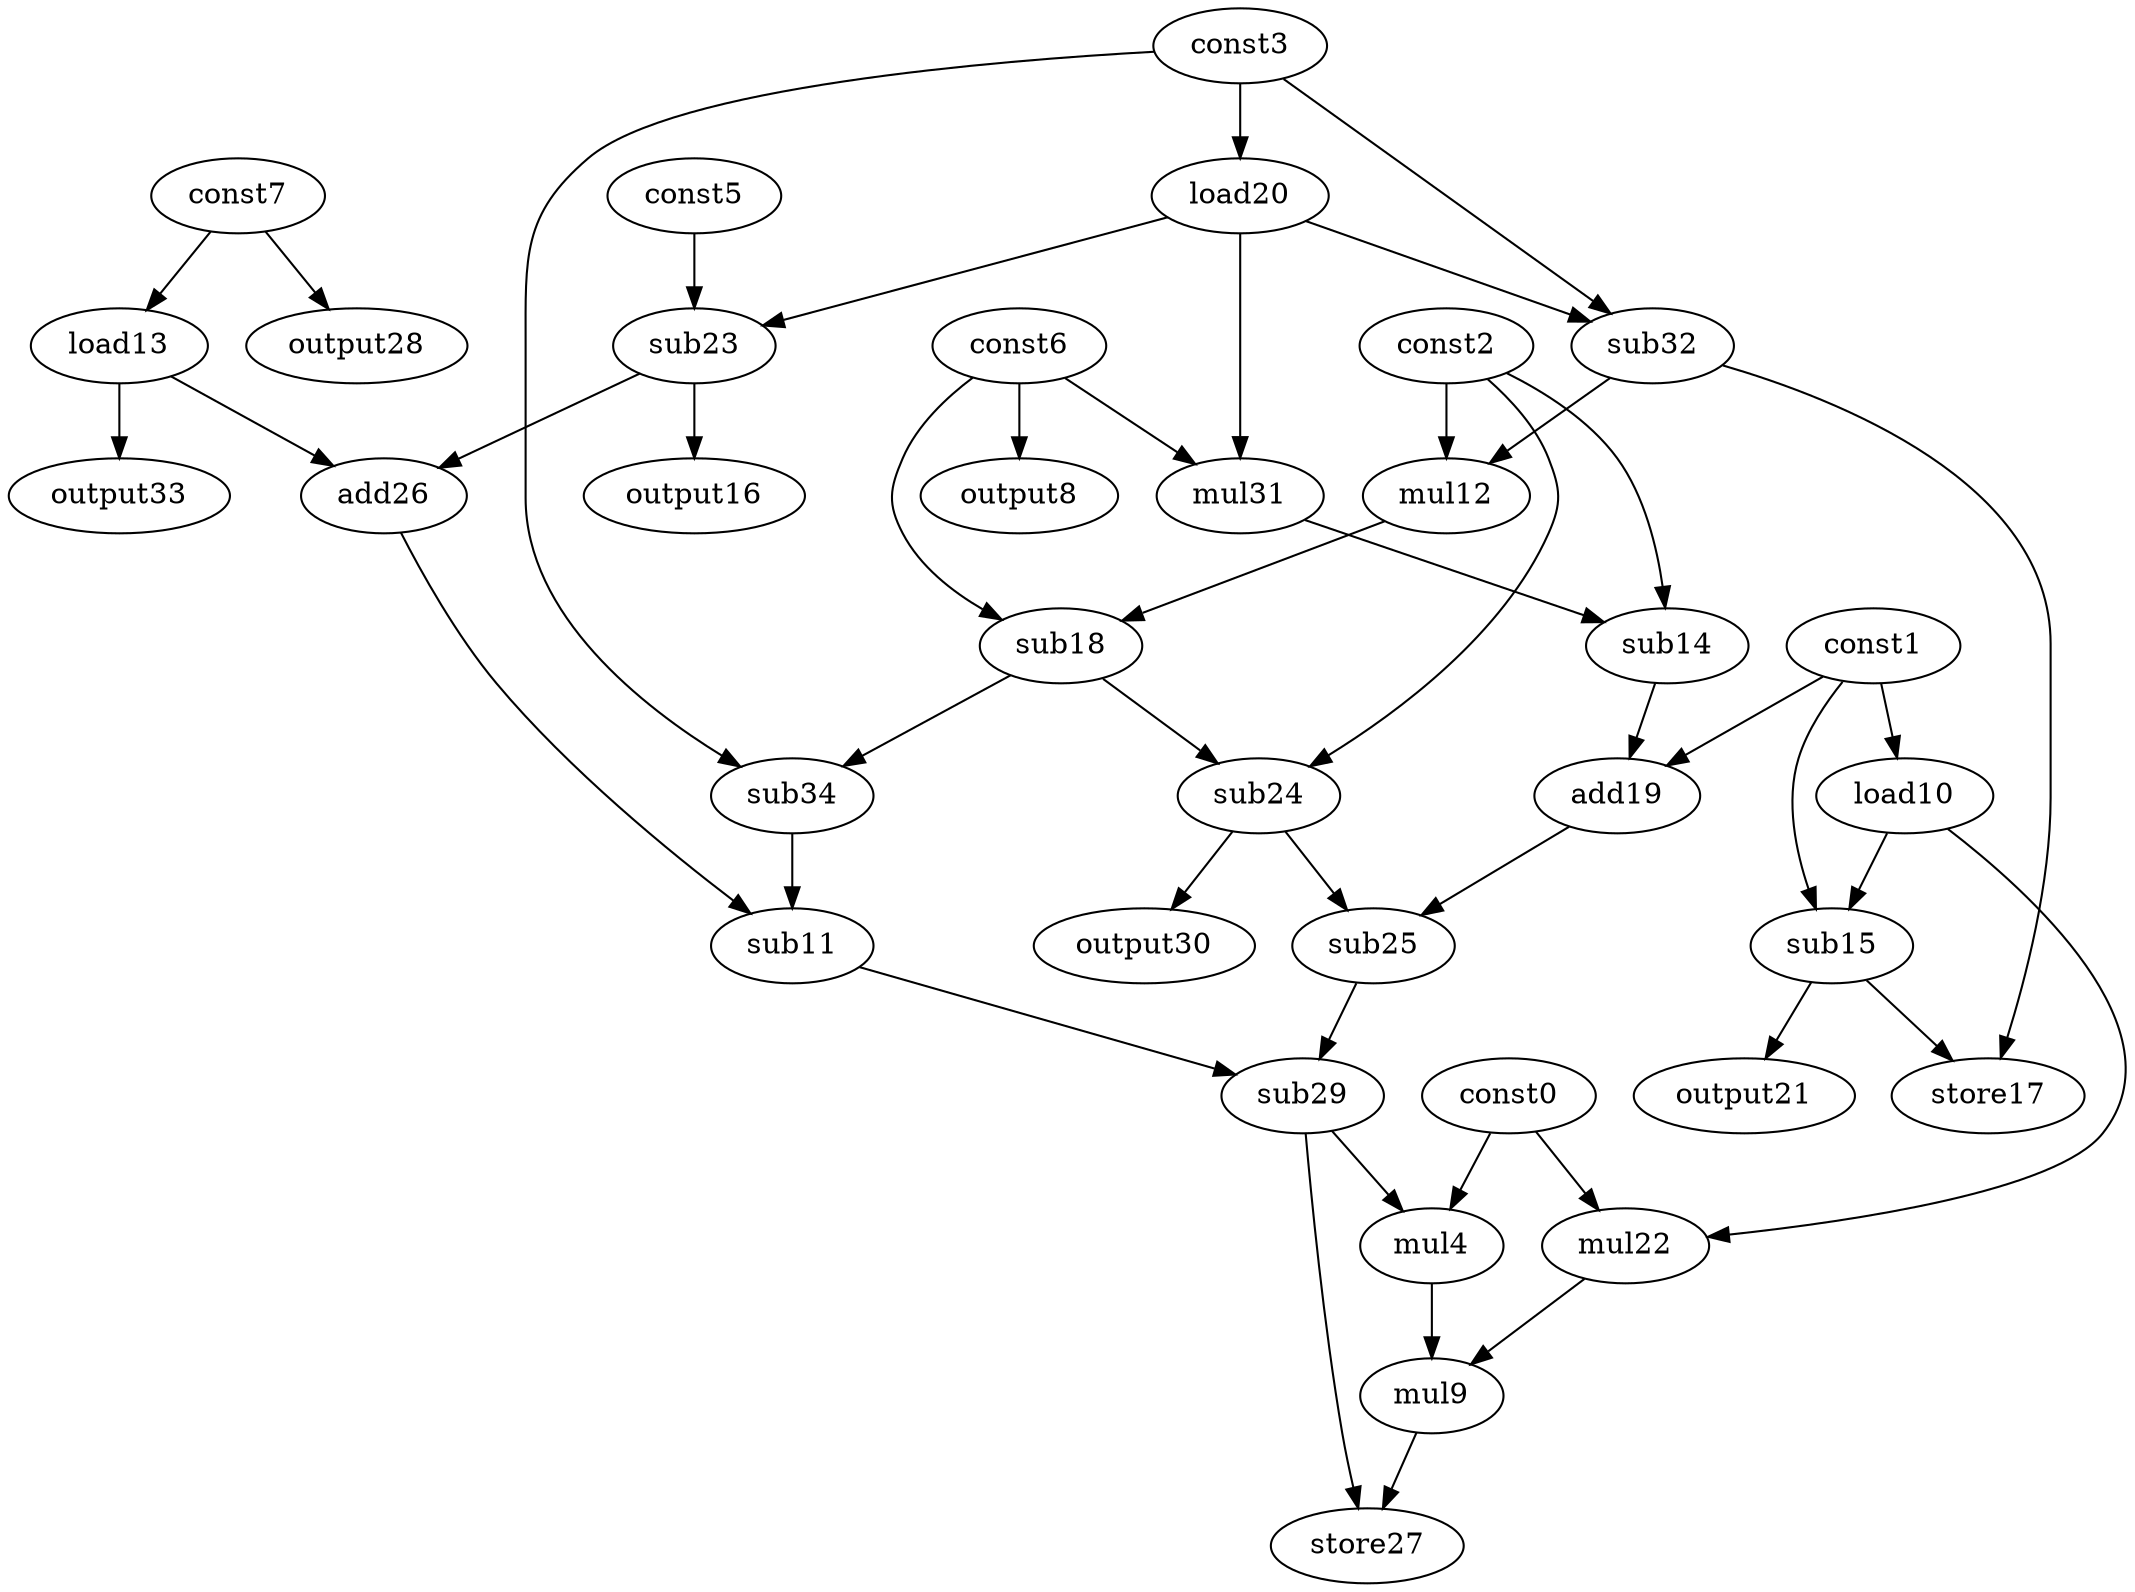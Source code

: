 digraph G { 
const0[opcode=const]; 
const1[opcode=const]; 
const2[opcode=const]; 
const3[opcode=const]; 
mul4[opcode=mul]; 
const5[opcode=const]; 
const6[opcode=const]; 
const7[opcode=const]; 
output8[opcode=output]; 
mul9[opcode=mul]; 
load10[opcode=load]; 
sub11[opcode=sub]; 
mul12[opcode=mul]; 
load13[opcode=load]; 
sub14[opcode=sub]; 
sub15[opcode=sub]; 
output16[opcode=output]; 
store17[opcode=store]; 
sub18[opcode=sub]; 
add19[opcode=add]; 
load20[opcode=load]; 
output21[opcode=output]; 
mul22[opcode=mul]; 
sub23[opcode=sub]; 
sub24[opcode=sub]; 
sub25[opcode=sub]; 
add26[opcode=add]; 
store27[opcode=store]; 
output28[opcode=output]; 
sub29[opcode=sub]; 
output30[opcode=output]; 
mul31[opcode=mul]; 
sub32[opcode=sub]; 
output33[opcode=output]; 
sub34[opcode=sub]; 
const6->output8[operand=0];
const1->load10[operand=0];
const7->load13[operand=0];
const3->load20[operand=0];
const7->output28[operand=0];
const1->sub15[operand=0];
load10->sub15[operand=1];
const0->mul22[operand=0];
load10->mul22[operand=1];
load20->sub23[operand=0];
const5->sub23[operand=1];
load20->mul31[operand=0];
const6->mul31[operand=1];
const3->sub32[operand=0];
load20->sub32[operand=1];
load13->output33[operand=0];
sub32->mul12[operand=0];
const2->mul12[operand=1];
const2->sub14[operand=0];
mul31->sub14[operand=1];
sub23->output16[operand=0];
sub32->store17[operand=0];
sub15->store17[operand=1];
sub15->output21[operand=0];
load13->add26[operand=0];
sub23->add26[operand=1];
mul12->sub18[operand=0];
const6->sub18[operand=1];
const1->add19[operand=0];
sub14->add19[operand=1];
const2->sub24[operand=0];
sub18->sub24[operand=1];
sub18->sub34[operand=0];
const3->sub34[operand=1];
sub34->sub11[operand=0];
add26->sub11[operand=1];
sub24->sub25[operand=0];
add19->sub25[operand=1];
sub24->output30[operand=0];
sub25->sub29[operand=0];
sub11->sub29[operand=1];
const0->mul4[operand=0];
sub29->mul4[operand=1];
mul4->mul9[operand=0];
mul22->mul9[operand=1];
mul9->store27[operand=0];
sub29->store27[operand=1];
}
